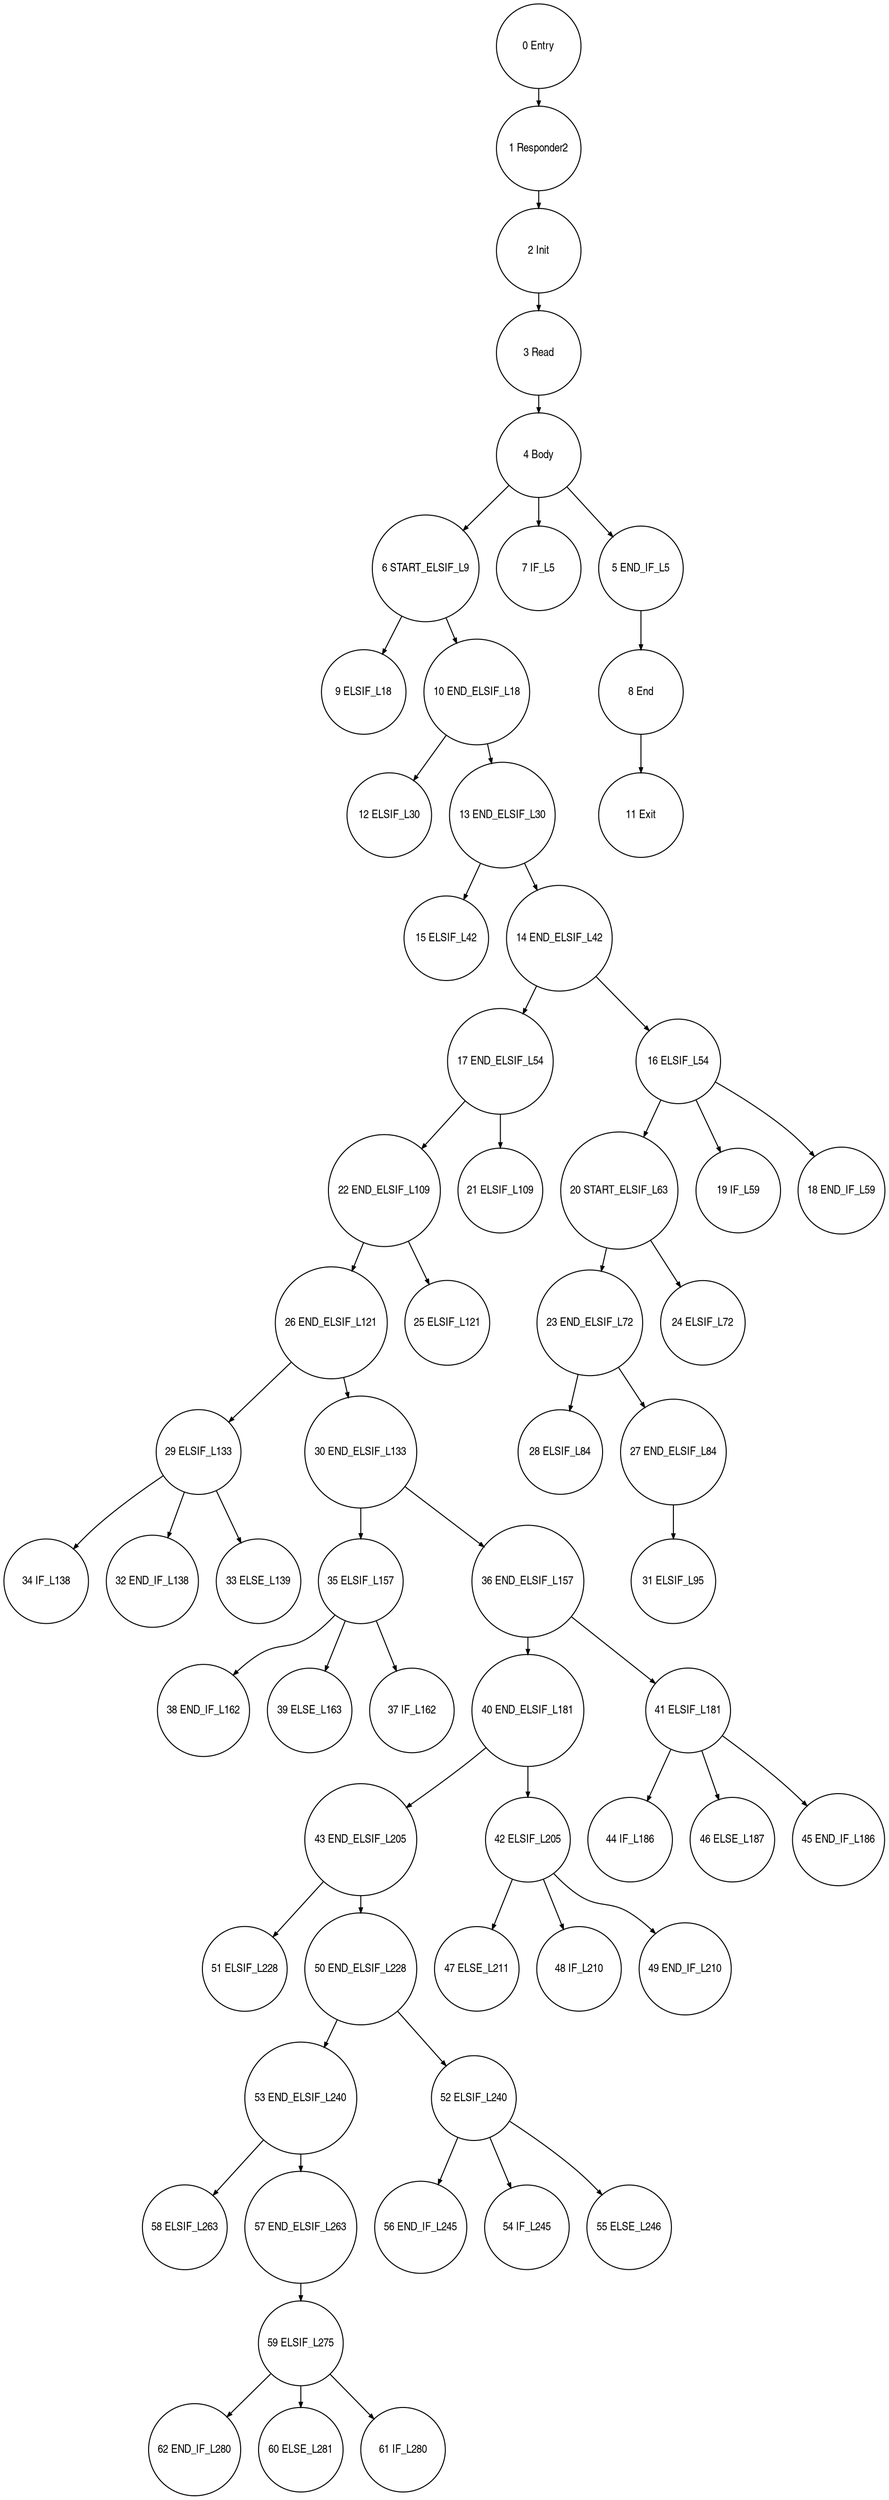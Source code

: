 digraph G {
  ranksep=.25;
  edge [arrowsize=.5]
  node [shape=circle, fontname="ArialNarrow",
        fontsize=12,  height=1.2];
  "53 END_ELSIF_L240"; "40 END_ELSIF_L181"; "29 ELSIF_L133"; "22 END_ELSIF_L109"; "34 IF_L138"; "23 END_ELSIF_L72"; "44 IF_L186"; "6 START_ELSIF_L9"; "32 END_IF_L138"; "17 END_ELSIF_L54"; "9 ELSIF_L18"; "35 ELSIF_L157"; "7 IF_L5"; "62 END_IF_L280"; "47 ELSE_L211"; "36 END_ELSIF_L157"; "0 Entry"; "28 ELSIF_L84"; "15 ELSIF_L42"; "20 START_ELSIF_L63"; "60 ELSE_L281"; "11 Exit"; "26 END_ELSIF_L121"; "4 Body"; "12 ELSIF_L30"; "56 END_IF_L245"; "25 ELSIF_L121"; "41 ELSIF_L181"; "33 ELSE_L139"; "58 ELSIF_L263"; "21 ELSIF_L109"; "46 ELSE_L187"; "38 END_IF_L162"; "14 END_ELSIF_L42"; "13 END_ELSIF_L30"; "27 END_ELSIF_L84"; "48 IF_L210"; "51 ELSIF_L228"; "59 ELSIF_L275"; "43 END_ELSIF_L205"; "19 IF_L59"; "10 END_ELSIF_L18"; "42 ELSIF_L205"; "49 END_IF_L210"; "5 END_IF_L5"; "50 END_ELSIF_L228"; "39 ELSE_L163"; "52 ELSIF_L240"; "2 Init"; "24 ELSIF_L72"; "18 END_IF_L59"; "61 IF_L280"; "16 ELSIF_L54"; "54 IF_L245"; "31 ELSIF_L95"; "3 Read"; "37 IF_L162"; "55 ELSE_L246"; "30 END_ELSIF_L133"; "8 End"; "45 END_IF_L186"; "1 Responder2"; "57 END_ELSIF_L263"; 
  "30 END_ELSIF_L133" -> "35 ELSIF_L157";
  "30 END_ELSIF_L133" -> "36 END_ELSIF_L157";
  "35 ELSIF_L157" -> "37 IF_L162";
  "35 ELSIF_L157" -> "38 END_IF_L162";
  "35 ELSIF_L157" -> "39 ELSE_L163";
  "59 ELSIF_L275" -> "60 ELSE_L281";
  "59 ELSIF_L275" -> "61 IF_L280";
  "59 ELSIF_L275" -> "62 END_IF_L280";
  "3 Read" -> "4 Body";
  "2 Init" -> "3 Read";
  "43 END_ELSIF_L205" -> "50 END_ELSIF_L228";
  "43 END_ELSIF_L205" -> "51 ELSIF_L228";
  "1 Responder2" -> "2 Init";
  "10 END_ELSIF_L18" -> "12 ELSIF_L30";
  "10 END_ELSIF_L18" -> "13 END_ELSIF_L30";
  "57 END_ELSIF_L263" -> "59 ELSIF_L275";
  "17 END_ELSIF_L54" -> "21 ELSIF_L109";
  "17 END_ELSIF_L54" -> "22 END_ELSIF_L109";
  "52 ELSIF_L240" -> "54 IF_L245";
  "52 ELSIF_L240" -> "55 ELSE_L246";
  "52 ELSIF_L240" -> "56 END_IF_L245";
  "40 END_ELSIF_L181" -> "42 ELSIF_L205";
  "40 END_ELSIF_L181" -> "43 END_ELSIF_L205";
  "5 END_IF_L5" -> "8 End";
  "6 START_ELSIF_L9" -> "9 ELSIF_L18";
  "6 START_ELSIF_L9" -> "10 END_ELSIF_L18";
  "8 End" -> "11 Exit";
  "14 END_ELSIF_L42" -> "16 ELSIF_L54";
  "14 END_ELSIF_L42" -> "17 END_ELSIF_L54";
  "29 ELSIF_L133" -> "32 END_IF_L138";
  "29 ELSIF_L133" -> "33 ELSE_L139";
  "29 ELSIF_L133" -> "34 IF_L138";
  "50 END_ELSIF_L228" -> "52 ELSIF_L240";
  "50 END_ELSIF_L228" -> "53 END_ELSIF_L240";
  "0 Entry" -> "1 Responder2";
  "27 END_ELSIF_L84" -> "31 ELSIF_L95";
  "42 ELSIF_L205" -> "47 ELSE_L211";
  "42 ELSIF_L205" -> "48 IF_L210";
  "42 ELSIF_L205" -> "49 END_IF_L210";
  "4 Body" -> "5 END_IF_L5";
  "4 Body" -> "6 START_ELSIF_L9";
  "4 Body" -> "7 IF_L5";
  "16 ELSIF_L54" -> "18 END_IF_L59";
  "16 ELSIF_L54" -> "19 IF_L59";
  "16 ELSIF_L54" -> "20 START_ELSIF_L63";
  "20 START_ELSIF_L63" -> "23 END_ELSIF_L72";
  "20 START_ELSIF_L63" -> "24 ELSIF_L72";
  "22 END_ELSIF_L109" -> "25 ELSIF_L121";
  "22 END_ELSIF_L109" -> "26 END_ELSIF_L121";
  "41 ELSIF_L181" -> "44 IF_L186";
  "41 ELSIF_L181" -> "45 END_IF_L186";
  "41 ELSIF_L181" -> "46 ELSE_L187";
  "26 END_ELSIF_L121" -> "29 ELSIF_L133";
  "26 END_ELSIF_L121" -> "30 END_ELSIF_L133";
  "53 END_ELSIF_L240" -> "57 END_ELSIF_L263";
  "53 END_ELSIF_L240" -> "58 ELSIF_L263";
  "13 END_ELSIF_L30" -> "14 END_ELSIF_L42";
  "13 END_ELSIF_L30" -> "15 ELSIF_L42";
  "36 END_ELSIF_L157" -> "40 END_ELSIF_L181";
  "36 END_ELSIF_L157" -> "41 ELSIF_L181";
  "23 END_ELSIF_L72" -> "27 END_ELSIF_L84";
  "23 END_ELSIF_L72" -> "28 ELSIF_L84";
}
